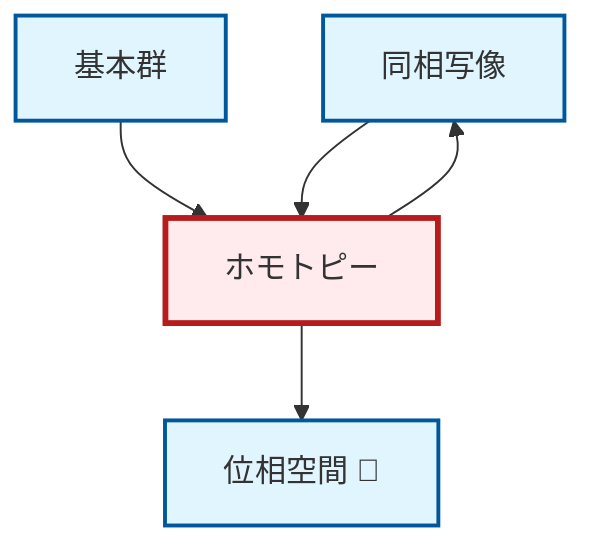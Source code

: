 graph TD
    classDef definition fill:#e1f5fe,stroke:#01579b,stroke-width:2px
    classDef theorem fill:#f3e5f5,stroke:#4a148c,stroke-width:2px
    classDef axiom fill:#fff3e0,stroke:#e65100,stroke-width:2px
    classDef example fill:#e8f5e9,stroke:#1b5e20,stroke-width:2px
    classDef current fill:#ffebee,stroke:#b71c1c,stroke-width:3px
    def-homeomorphism["同相写像"]:::definition
    def-homotopy["ホモトピー"]:::definition
    def-fundamental-group["基本群"]:::definition
    def-topological-space["位相空間 📝"]:::definition
    def-homotopy --> def-topological-space
    def-fundamental-group --> def-homotopy
    def-homotopy --> def-homeomorphism
    def-homeomorphism --> def-homotopy
    class def-homotopy current